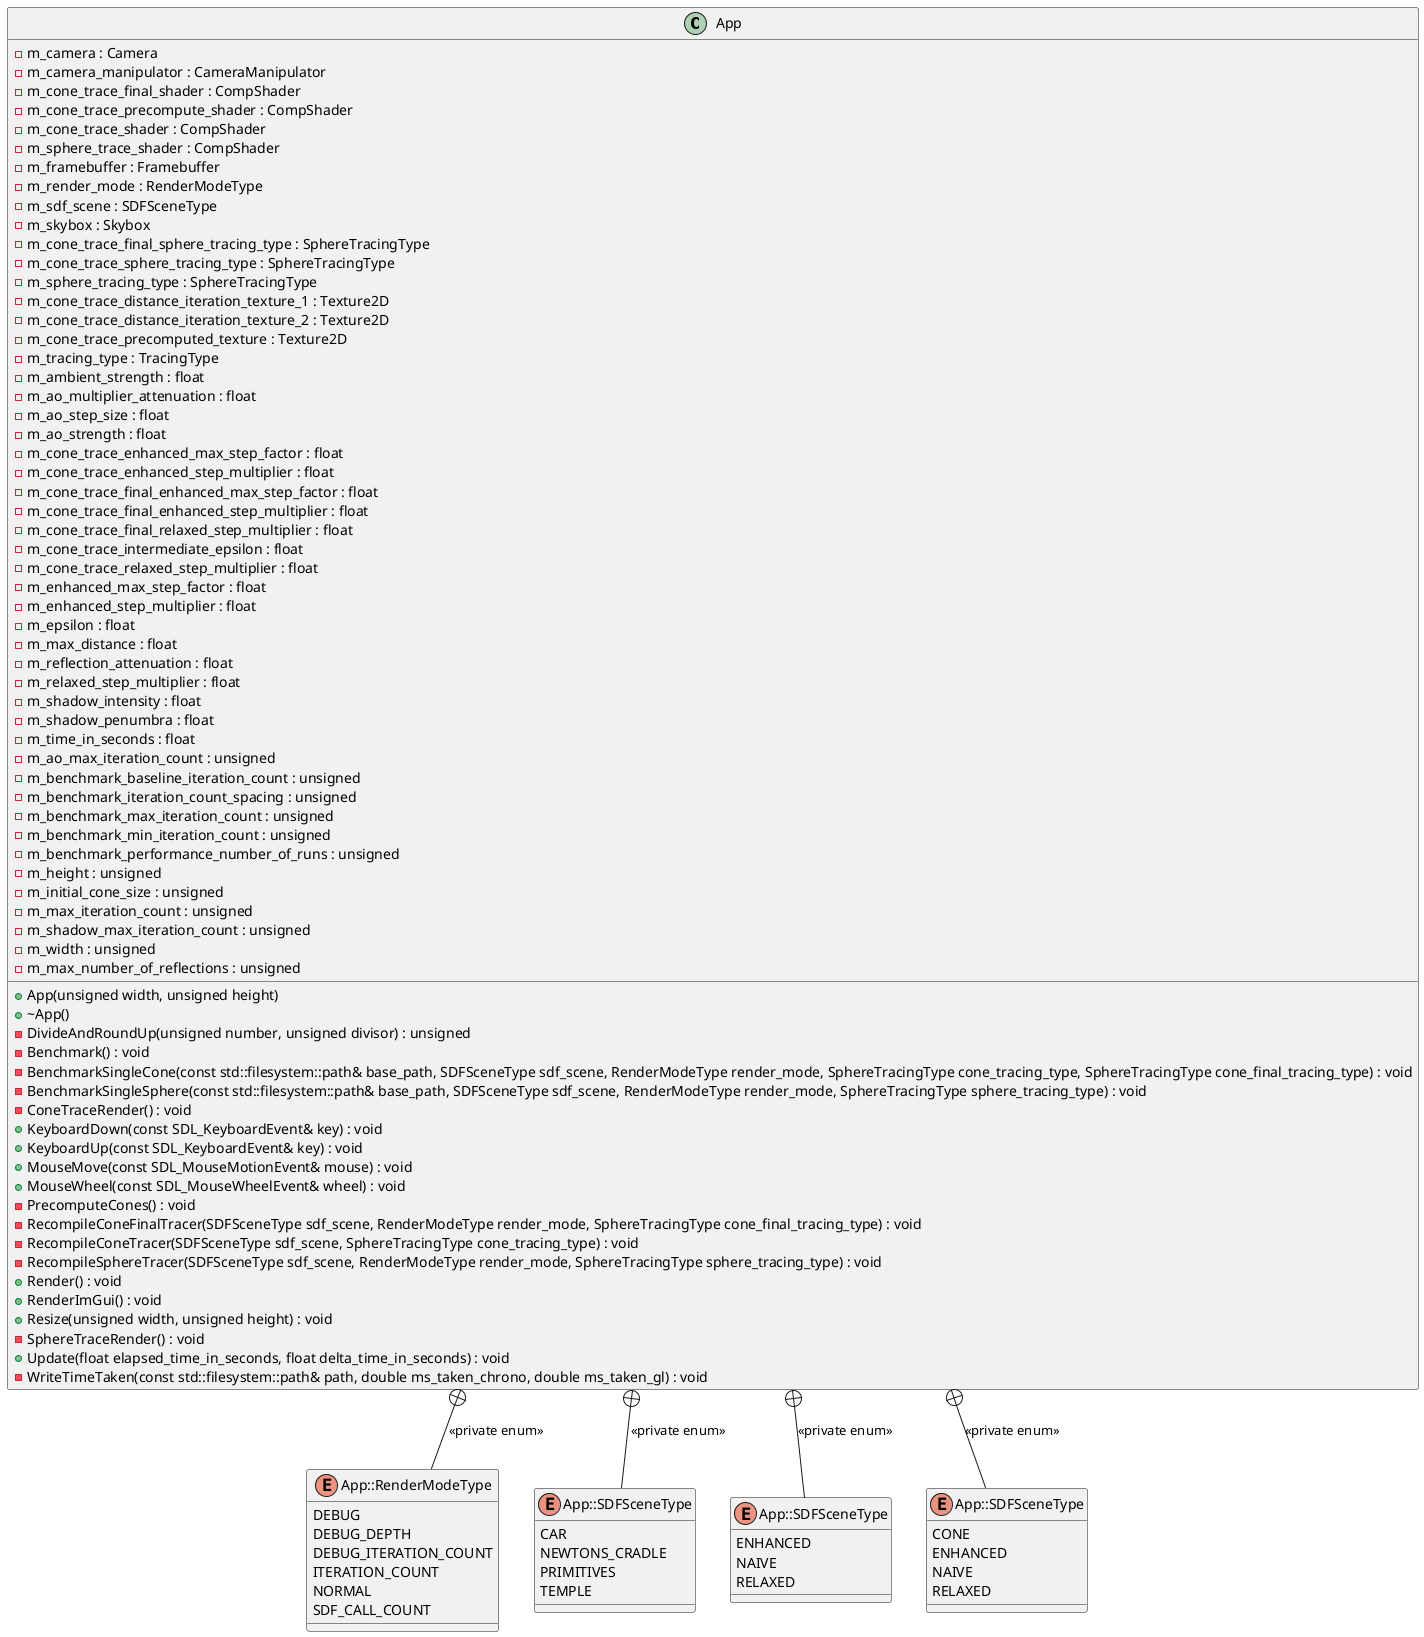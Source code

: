 @startuml



class App {
	+App(unsigned width, unsigned height)
	+~App()
	-m_camera : Camera
	-m_camera_manipulator : CameraManipulator
	-m_cone_trace_final_shader : CompShader
	-m_cone_trace_precompute_shader : CompShader
	-m_cone_trace_shader : CompShader
	-m_sphere_trace_shader : CompShader
	-m_framebuffer : Framebuffer
	-m_render_mode : RenderModeType
	-m_sdf_scene : SDFSceneType
	-m_skybox : Skybox
	-m_cone_trace_final_sphere_tracing_type : SphereTracingType
	-m_cone_trace_sphere_tracing_type : SphereTracingType
	-m_sphere_tracing_type : SphereTracingType
	-m_cone_trace_distance_iteration_texture_1 : Texture2D
	-m_cone_trace_distance_iteration_texture_2 : Texture2D
	-m_cone_trace_precomputed_texture : Texture2D
	-m_tracing_type : TracingType
	-m_ambient_strength : float
	-m_ao_multiplier_attenuation : float
	-m_ao_step_size : float
	-m_ao_strength : float
	-m_cone_trace_enhanced_max_step_factor : float
	-m_cone_trace_enhanced_step_multiplier : float
	-m_cone_trace_final_enhanced_max_step_factor : float
	-m_cone_trace_final_enhanced_step_multiplier : float
	-m_cone_trace_final_relaxed_step_multiplier : float
	-m_cone_trace_intermediate_epsilon : float
	-m_cone_trace_relaxed_step_multiplier : float
	-m_enhanced_max_step_factor : float
	-m_enhanced_step_multiplier : float
	-m_epsilon : float
	-m_max_distance : float
	-m_reflection_attenuation : float
	-m_relaxed_step_multiplier : float
	-m_shadow_intensity : float
	-m_shadow_penumbra : float
	-m_time_in_seconds : float
	-DivideAndRoundUp(unsigned number, unsigned divisor) : unsigned
	-m_ao_max_iteration_count : unsigned
	-m_benchmark_baseline_iteration_count : unsigned
	-m_benchmark_iteration_count_spacing : unsigned
	-m_benchmark_max_iteration_count : unsigned
	-m_benchmark_min_iteration_count : unsigned
	-m_benchmark_performance_number_of_runs : unsigned
	-m_height : unsigned
	-m_initial_cone_size : unsigned
	-m_max_iteration_count : unsigned
	-m_shadow_max_iteration_count : unsigned
	-m_width : unsigned
	-m_max_number_of_reflections : unsigned
	-Benchmark() : void
	-BenchmarkSingleCone(const std::filesystem::path& base_path, SDFSceneType sdf_scene, RenderModeType render_mode, SphereTracingType cone_tracing_type, SphereTracingType cone_final_tracing_type) : void
	-BenchmarkSingleSphere(const std::filesystem::path& base_path, SDFSceneType sdf_scene, RenderModeType render_mode, SphereTracingType sphere_tracing_type) : void
	-ConeTraceRender() : void
	+KeyboardDown(const SDL_KeyboardEvent& key) : void
	+KeyboardUp(const SDL_KeyboardEvent& key) : void
	+MouseMove(const SDL_MouseMotionEvent& mouse) : void
	+MouseWheel(const SDL_MouseWheelEvent& wheel) : void
	-PrecomputeCones() : void
	-RecompileConeFinalTracer(SDFSceneType sdf_scene, RenderModeType render_mode, SphereTracingType cone_final_tracing_type) : void
	-RecompileConeTracer(SDFSceneType sdf_scene, SphereTracingType cone_tracing_type) : void
	-RecompileSphereTracer(SDFSceneType sdf_scene, RenderModeType render_mode, SphereTracingType sphere_tracing_type) : void
	+Render() : void
	+RenderImGui() : void
	+Resize(unsigned width, unsigned height) : void
	-SphereTraceRender() : void
	+Update(float elapsed_time_in_seconds, float delta_time_in_seconds) : void
	-WriteTimeTaken(const std::filesystem::path& path, double ms_taken_chrono, double ms_taken_gl) : void
}

enum "App::RenderModeType" as RenderModeType {
	DEBUG
	DEBUG_DEPTH
	DEBUG_ITERATION_COUNT
	ITERATION_COUNT
	NORMAL
	SDF_CALL_COUNT
}

enum "App::SDFSceneType" as SDFSceneType {
	CAR
	NEWTONS_CRADLE
	PRIMITIVES
	TEMPLE
}

enum "App::SDFSceneType" as SphereTracingType {
	ENHANCED
	NAIVE
	RELAXED
}

enum "App::SDFSceneType" as TracingType {
	CONE
	ENHANCED
	NAIVE
	RELAXED
}

App +-- RenderModeType : <<private enum>>

App +-- SDFSceneType : <<private enum>>

App +-- SphereTracingType : <<private enum>>

App +-- TracingType : <<private enum>>



@enduml
